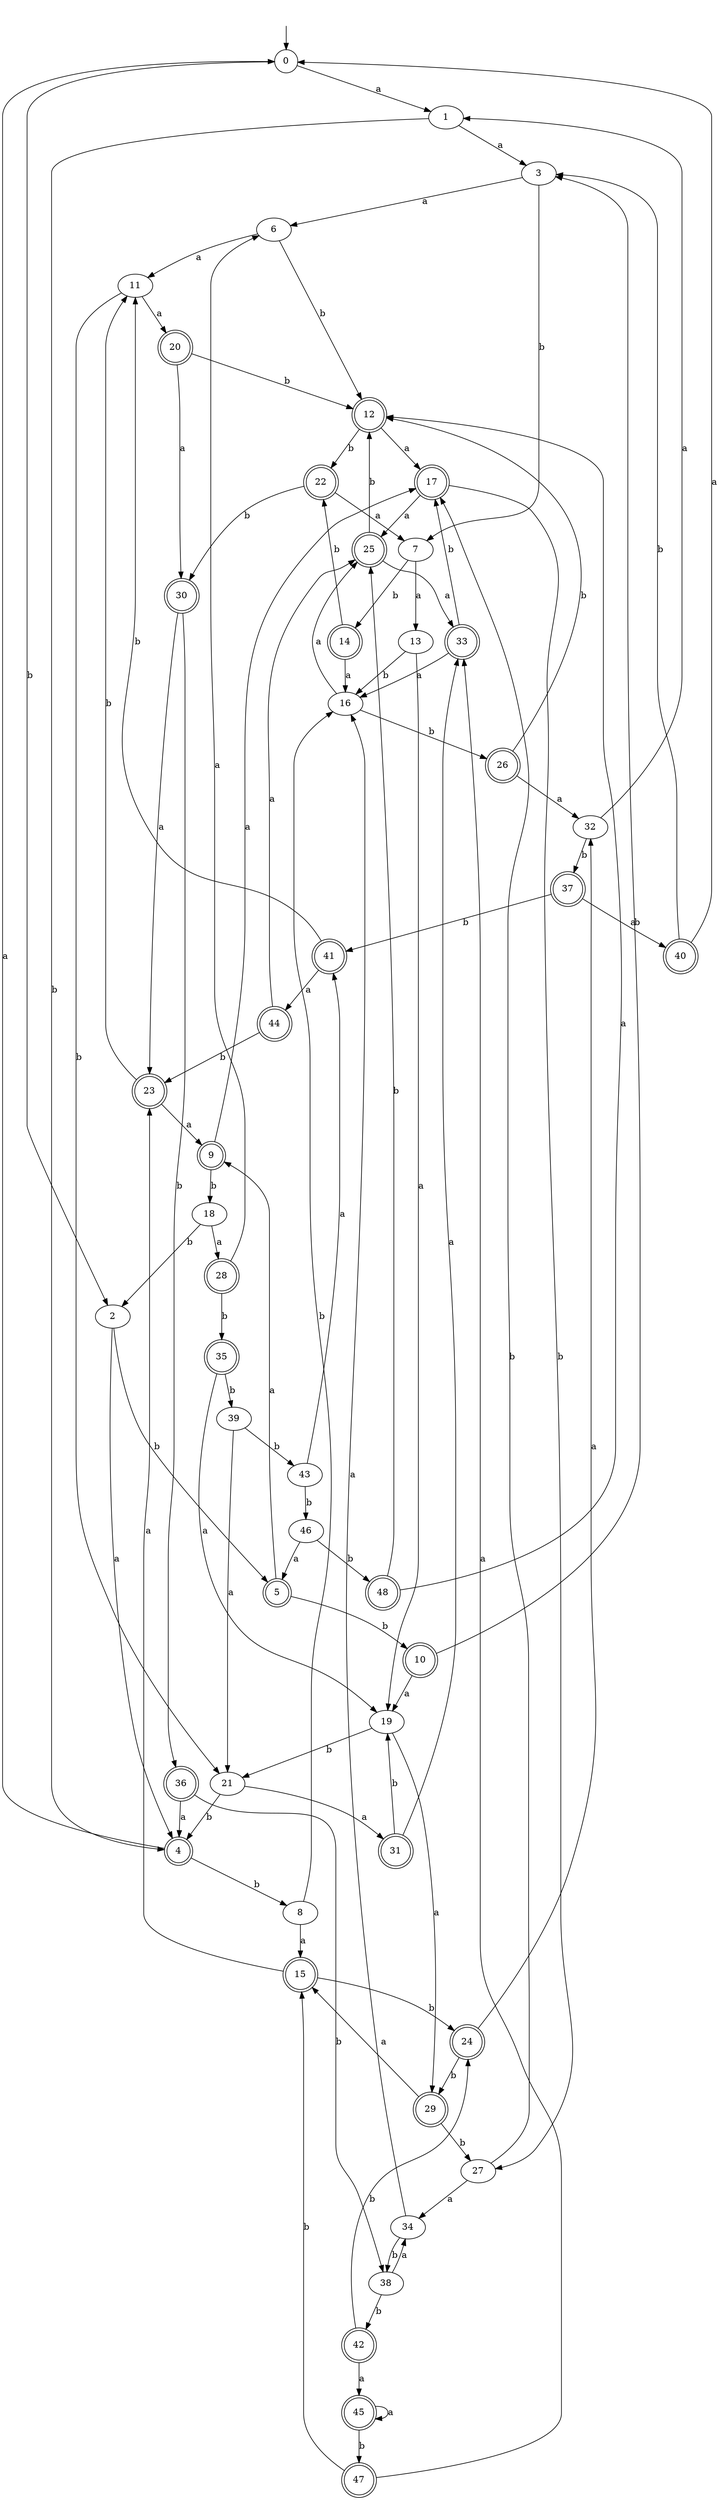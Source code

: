 digraph RandomDFA {
  __start0 [label="", shape=none];
  __start0 -> 0 [label=""];
  0 [shape=circle]
  0 -> 1 [label="a"]
  0 -> 2 [label="b"]
  1
  1 -> 3 [label="a"]
  1 -> 4 [label="b"]
  2
  2 -> 4 [label="a"]
  2 -> 5 [label="b"]
  3
  3 -> 6 [label="a"]
  3 -> 7 [label="b"]
  4 [shape=doublecircle]
  4 -> 0 [label="a"]
  4 -> 8 [label="b"]
  5 [shape=doublecircle]
  5 -> 9 [label="a"]
  5 -> 10 [label="b"]
  6
  6 -> 11 [label="a"]
  6 -> 12 [label="b"]
  7
  7 -> 13 [label="a"]
  7 -> 14 [label="b"]
  8
  8 -> 15 [label="a"]
  8 -> 16 [label="b"]
  9 [shape=doublecircle]
  9 -> 17 [label="a"]
  9 -> 18 [label="b"]
  10 [shape=doublecircle]
  10 -> 19 [label="a"]
  10 -> 3 [label="b"]
  11
  11 -> 20 [label="a"]
  11 -> 21 [label="b"]
  12 [shape=doublecircle]
  12 -> 17 [label="a"]
  12 -> 22 [label="b"]
  13
  13 -> 19 [label="a"]
  13 -> 16 [label="b"]
  14 [shape=doublecircle]
  14 -> 16 [label="a"]
  14 -> 22 [label="b"]
  15 [shape=doublecircle]
  15 -> 23 [label="a"]
  15 -> 24 [label="b"]
  16
  16 -> 25 [label="a"]
  16 -> 26 [label="b"]
  17 [shape=doublecircle]
  17 -> 25 [label="a"]
  17 -> 27 [label="b"]
  18
  18 -> 28 [label="a"]
  18 -> 2 [label="b"]
  19
  19 -> 29 [label="a"]
  19 -> 21 [label="b"]
  20 [shape=doublecircle]
  20 -> 30 [label="a"]
  20 -> 12 [label="b"]
  21
  21 -> 31 [label="a"]
  21 -> 4 [label="b"]
  22 [shape=doublecircle]
  22 -> 7 [label="a"]
  22 -> 30 [label="b"]
  23 [shape=doublecircle]
  23 -> 9 [label="a"]
  23 -> 11 [label="b"]
  24 [shape=doublecircle]
  24 -> 32 [label="a"]
  24 -> 29 [label="b"]
  25 [shape=doublecircle]
  25 -> 33 [label="a"]
  25 -> 12 [label="b"]
  26 [shape=doublecircle]
  26 -> 32 [label="a"]
  26 -> 12 [label="b"]
  27
  27 -> 34 [label="a"]
  27 -> 17 [label="b"]
  28 [shape=doublecircle]
  28 -> 6 [label="a"]
  28 -> 35 [label="b"]
  29 [shape=doublecircle]
  29 -> 15 [label="a"]
  29 -> 27 [label="b"]
  30 [shape=doublecircle]
  30 -> 23 [label="a"]
  30 -> 36 [label="b"]
  31 [shape=doublecircle]
  31 -> 33 [label="a"]
  31 -> 19 [label="b"]
  32
  32 -> 1 [label="a"]
  32 -> 37 [label="b"]
  33 [shape=doublecircle]
  33 -> 16 [label="a"]
  33 -> 17 [label="b"]
  34
  34 -> 16 [label="a"]
  34 -> 38 [label="b"]
  35 [shape=doublecircle]
  35 -> 19 [label="a"]
  35 -> 39 [label="b"]
  36 [shape=doublecircle]
  36 -> 4 [label="a"]
  36 -> 38 [label="b"]
  37 [shape=doublecircle]
  37 -> 40 [label="a"]
  37 -> 41 [label="b"]
  38
  38 -> 34 [label="a"]
  38 -> 42 [label="b"]
  39
  39 -> 21 [label="a"]
  39 -> 43 [label="b"]
  40 [shape=doublecircle]
  40 -> 0 [label="a"]
  40 -> 3 [label="b"]
  41 [shape=doublecircle]
  41 -> 44 [label="a"]
  41 -> 11 [label="b"]
  42 [shape=doublecircle]
  42 -> 45 [label="a"]
  42 -> 24 [label="b"]
  43
  43 -> 41 [label="a"]
  43 -> 46 [label="b"]
  44 [shape=doublecircle]
  44 -> 25 [label="a"]
  44 -> 23 [label="b"]
  45 [shape=doublecircle]
  45 -> 45 [label="a"]
  45 -> 47 [label="b"]
  46
  46 -> 5 [label="a"]
  46 -> 48 [label="b"]
  47 [shape=doublecircle]
  47 -> 33 [label="a"]
  47 -> 15 [label="b"]
  48 [shape=doublecircle]
  48 -> 12 [label="a"]
  48 -> 25 [label="b"]
}
